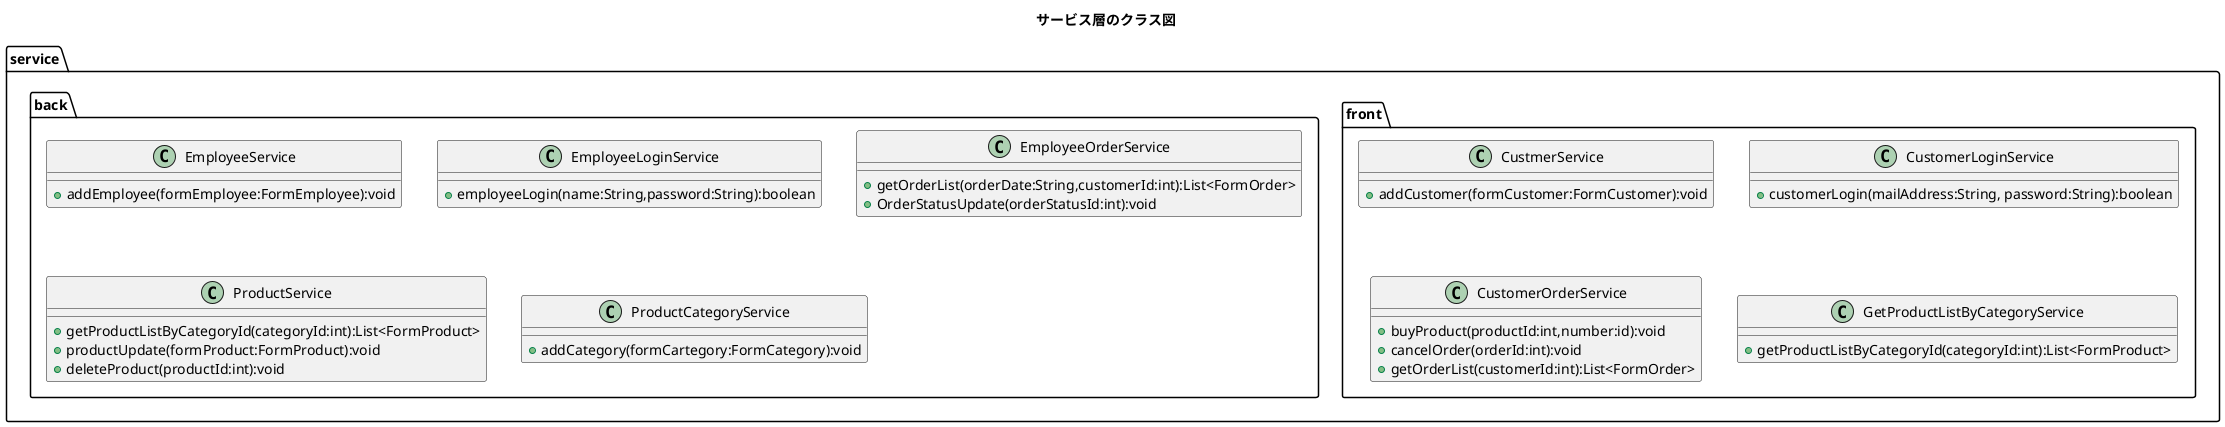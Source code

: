 @startuml
title サービス層のクラス図
package service{
	package front{
		class CustmerService{
			+ addCustomer(formCustomer:FormCustomer):void
		}
		
		class CustomerLoginService{
			+ customerLogin(mailAddress:String, password:String):boolean
		}
		
		class CustomerOrderService{
			+ buyProduct(productId:int,number:id):void
			+ cancelOrder(orderId:int):void
			+ getOrderList(customerId:int):List<FormOrder>
		}
		
		class GetProductListByCategoryService{
			+ getProductListByCategoryId(categoryId:int):List<FormProduct>
		}
	}
	
	package back{
		class EmployeeService{
			+ addEmployee(formEmployee:FormEmployee):void
		}
		
		class EmployeeLoginService{
			+ employeeLogin(name:String,password:String):boolean
		}
		
		class EmployeeOrderService{
			+ getOrderList(orderDate:String,customerId:int):List<FormOrder>
			+ OrderStatusUpdate(orderStatusId:int):void
		}
		
		class ProductService{
			+ getProductListByCategoryId(categoryId:int):List<FormProduct>
			+ productUpdate(formProduct:FormProduct):void
			+ deleteProduct(productId:int):void
		}
		
		class ProductCategoryService{
			+ addCategory(formCartegory:FormCategory):void
		}
	}
	
	
}
@enduml
